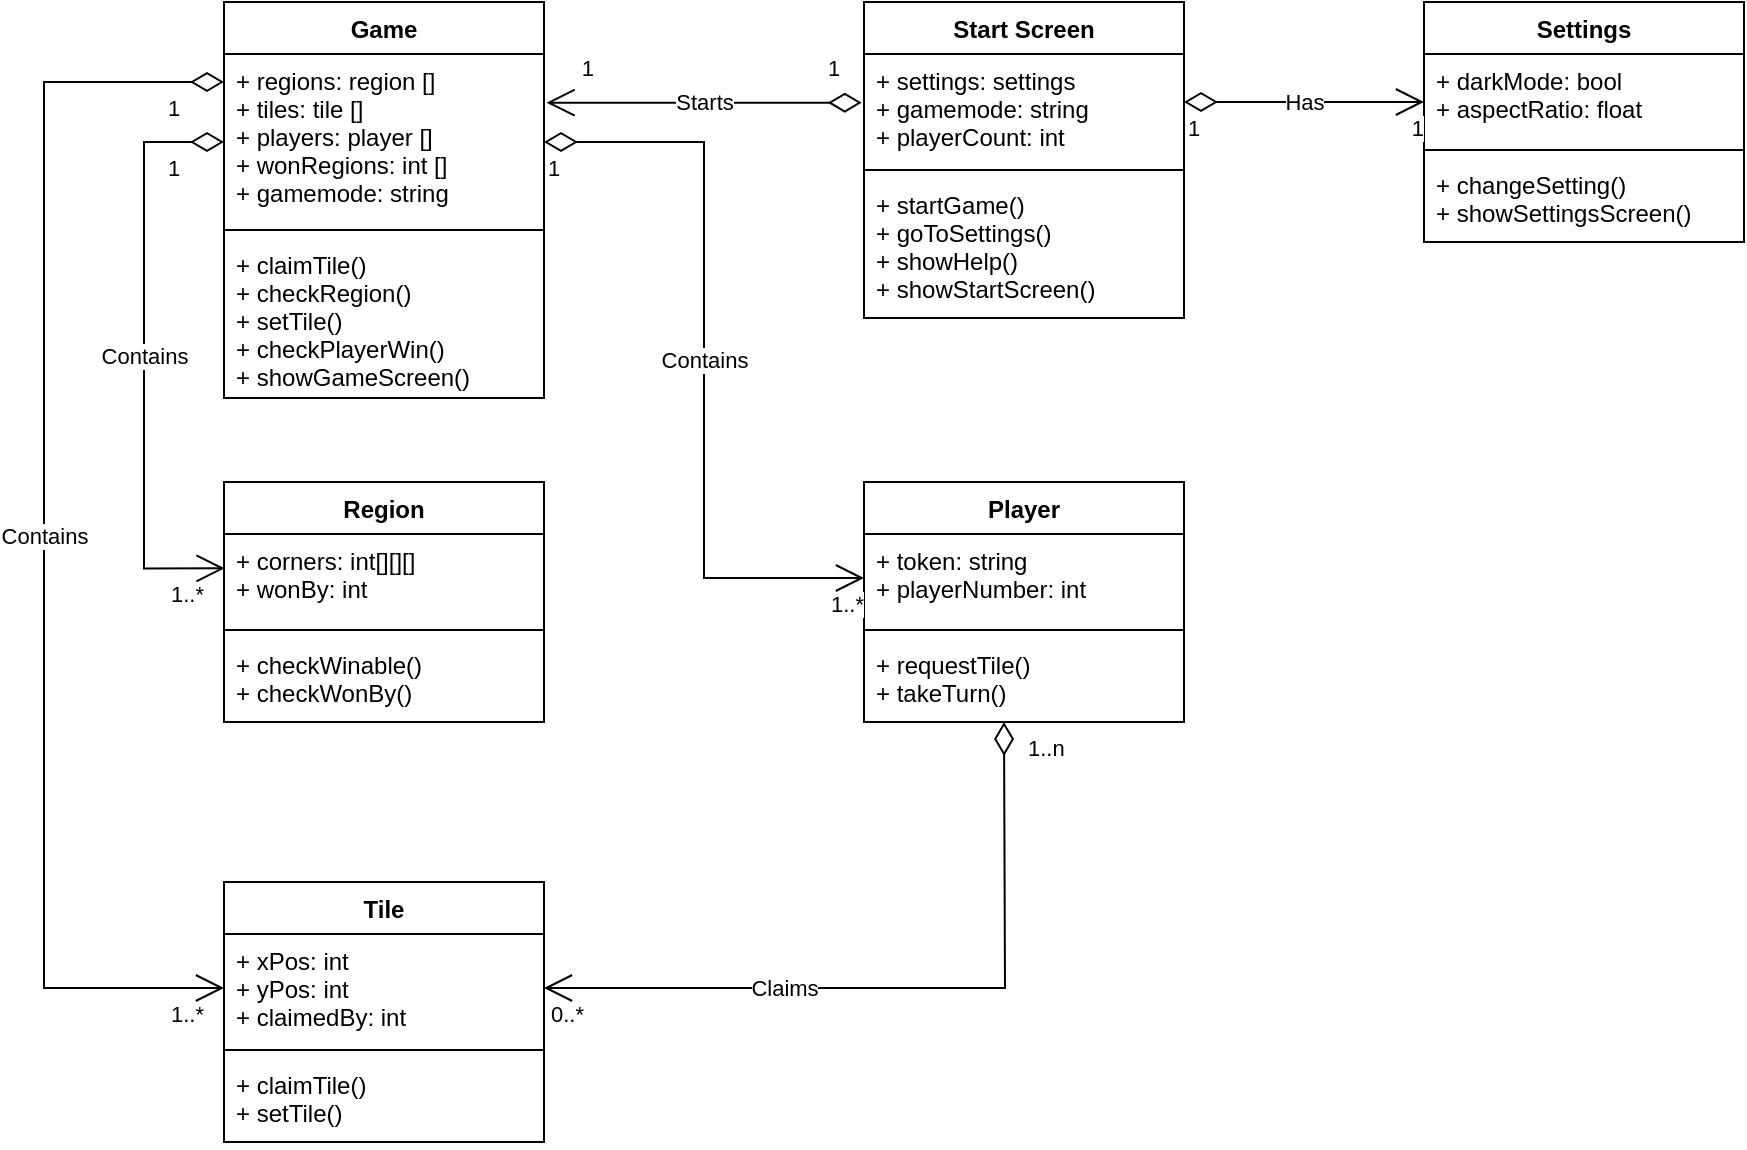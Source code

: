 <mxfile version="19.0.3" type="device"><diagram id="qe8c9_zM7Sns4iL2akPW" name="Page-1"><mxGraphModel dx="1021" dy="651" grid="1" gridSize="10" guides="1" tooltips="1" connect="1" arrows="1" fold="1" page="1" pageScale="1" pageWidth="850" pageHeight="1100" math="0" shadow="0"><root><mxCell id="0"/><mxCell id="1" parent="0"/><mxCell id="msVp0tfT4_o-rkXYjRK--1" value="Game" style="swimlane;fontStyle=1;align=center;verticalAlign=top;childLayout=stackLayout;horizontal=1;startSize=26;horizontalStack=0;resizeParent=1;resizeParentMax=0;resizeLast=0;collapsible=1;marginBottom=0;" parent="1" vertex="1"><mxGeometry x="240" y="80" width="160" height="198" as="geometry"/></mxCell><mxCell id="msVp0tfT4_o-rkXYjRK--2" value="+ regions: region []&#10;+ tiles: tile []&#10;+ players: player []&#10;+ wonRegions: int []&#10;+ gamemode: string" style="text;strokeColor=none;fillColor=none;align=left;verticalAlign=top;spacingLeft=4;spacingRight=4;overflow=hidden;rotatable=0;points=[[0,0.5],[1,0.5]];portConstraint=eastwest;" parent="msVp0tfT4_o-rkXYjRK--1" vertex="1"><mxGeometry y="26" width="160" height="84" as="geometry"/></mxCell><mxCell id="H6b2Er_oR4YNu9z99BCX-46" value="Contains" style="endArrow=open;html=1;endSize=12;startArrow=diamondThin;startSize=14;startFill=0;edgeStyle=orthogonalEdgeStyle;rounded=0;entryX=0;entryY=0.5;entryDx=0;entryDy=0;" edge="1" parent="msVp0tfT4_o-rkXYjRK--1" target="H6b2Er_oR4YNu9z99BCX-2"><mxGeometry relative="1" as="geometry"><mxPoint y="40" as="sourcePoint"/><mxPoint x="160" y="40" as="targetPoint"/><Array as="points"><mxPoint x="-90" y="40"/><mxPoint x="-90" y="493"/></Array></mxGeometry></mxCell><mxCell id="H6b2Er_oR4YNu9z99BCX-47" value="1" style="edgeLabel;resizable=0;html=1;align=left;verticalAlign=top;" connectable="0" vertex="1" parent="H6b2Er_oR4YNu9z99BCX-46"><mxGeometry x="-1" relative="1" as="geometry"><mxPoint x="-30" as="offset"/></mxGeometry></mxCell><mxCell id="H6b2Er_oR4YNu9z99BCX-48" value="1..*" style="edgeLabel;resizable=0;html=1;align=right;verticalAlign=top;" connectable="0" vertex="1" parent="H6b2Er_oR4YNu9z99BCX-46"><mxGeometry x="1" relative="1" as="geometry"><mxPoint x="-10" as="offset"/></mxGeometry></mxCell><mxCell id="H6b2Er_oR4YNu9z99BCX-26" value="Contains" style="endArrow=open;html=1;endSize=12;startArrow=diamondThin;startSize=14;startFill=0;edgeStyle=orthogonalEdgeStyle;rounded=0;entryX=0.002;entryY=0.39;entryDx=0;entryDy=0;entryPerimeter=0;" edge="1" parent="msVp0tfT4_o-rkXYjRK--1" target="msVp0tfT4_o-rkXYjRK--6"><mxGeometry relative="1" as="geometry"><mxPoint y="70" as="sourcePoint"/><mxPoint x="170" y="70" as="targetPoint"/><Array as="points"><mxPoint x="-40" y="70"/><mxPoint x="-40" y="283"/></Array></mxGeometry></mxCell><mxCell id="H6b2Er_oR4YNu9z99BCX-27" value="1" style="edgeLabel;resizable=0;html=1;align=left;verticalAlign=top;" connectable="0" vertex="1" parent="H6b2Er_oR4YNu9z99BCX-26"><mxGeometry x="-1" relative="1" as="geometry"><mxPoint x="-30" as="offset"/></mxGeometry></mxCell><mxCell id="H6b2Er_oR4YNu9z99BCX-28" value="1..*" style="edgeLabel;resizable=0;html=1;align=right;verticalAlign=top;" connectable="0" vertex="1" parent="H6b2Er_oR4YNu9z99BCX-26"><mxGeometry x="1" relative="1" as="geometry"><mxPoint x="-10" as="offset"/></mxGeometry></mxCell><mxCell id="msVp0tfT4_o-rkXYjRK--3" value="" style="line;strokeWidth=1;fillColor=none;align=left;verticalAlign=middle;spacingTop=-1;spacingLeft=3;spacingRight=3;rotatable=0;labelPosition=right;points=[];portConstraint=eastwest;" parent="msVp0tfT4_o-rkXYjRK--1" vertex="1"><mxGeometry y="110" width="160" height="8" as="geometry"/></mxCell><mxCell id="msVp0tfT4_o-rkXYjRK--4" value="+ claimTile()&#10;+ checkRegion()&#10;+ setTile()&#10;+ checkPlayerWin()&#10;+ showGameScreen()" style="text;strokeColor=none;fillColor=none;align=left;verticalAlign=top;spacingLeft=4;spacingRight=4;overflow=hidden;rotatable=0;points=[[0,0.5],[1,0.5]];portConstraint=eastwest;" parent="msVp0tfT4_o-rkXYjRK--1" vertex="1"><mxGeometry y="118" width="160" height="80" as="geometry"/></mxCell><mxCell id="msVp0tfT4_o-rkXYjRK--5" value="Region" style="swimlane;fontStyle=1;align=center;verticalAlign=top;childLayout=stackLayout;horizontal=1;startSize=26;horizontalStack=0;resizeParent=1;resizeParentMax=0;resizeLast=0;collapsible=1;marginBottom=0;" parent="1" vertex="1"><mxGeometry x="240" y="320" width="160" height="120" as="geometry"/></mxCell><mxCell id="msVp0tfT4_o-rkXYjRK--6" value="+ corners: int[][][]&#10;+ wonBy: int" style="text;strokeColor=none;fillColor=none;align=left;verticalAlign=top;spacingLeft=4;spacingRight=4;overflow=hidden;rotatable=0;points=[[0,0.5],[1,0.5]];portConstraint=eastwest;" parent="msVp0tfT4_o-rkXYjRK--5" vertex="1"><mxGeometry y="26" width="160" height="44" as="geometry"/></mxCell><mxCell id="msVp0tfT4_o-rkXYjRK--7" value="" style="line;strokeWidth=1;fillColor=none;align=left;verticalAlign=middle;spacingTop=-1;spacingLeft=3;spacingRight=3;rotatable=0;labelPosition=right;points=[];portConstraint=eastwest;" parent="msVp0tfT4_o-rkXYjRK--5" vertex="1"><mxGeometry y="70" width="160" height="8" as="geometry"/></mxCell><mxCell id="msVp0tfT4_o-rkXYjRK--8" value="+ checkWinable()&#10;+ checkWonBy()" style="text;strokeColor=none;fillColor=none;align=left;verticalAlign=top;spacingLeft=4;spacingRight=4;overflow=hidden;rotatable=0;points=[[0,0.5],[1,0.5]];portConstraint=eastwest;" parent="msVp0tfT4_o-rkXYjRK--5" vertex="1"><mxGeometry y="78" width="160" height="42" as="geometry"/></mxCell><mxCell id="H6b2Er_oR4YNu9z99BCX-1" value="Tile" style="swimlane;fontStyle=1;align=center;verticalAlign=top;childLayout=stackLayout;horizontal=1;startSize=26;horizontalStack=0;resizeParent=1;resizeParentMax=0;resizeLast=0;collapsible=1;marginBottom=0;" vertex="1" parent="1"><mxGeometry x="240" y="520" width="160" height="130" as="geometry"/></mxCell><mxCell id="H6b2Er_oR4YNu9z99BCX-2" value="+ xPos: int&#10;+ yPos: int&#10;+ claimedBy: int" style="text;strokeColor=none;fillColor=none;align=left;verticalAlign=top;spacingLeft=4;spacingRight=4;overflow=hidden;rotatable=0;points=[[0,0.5],[1,0.5]];portConstraint=eastwest;" vertex="1" parent="H6b2Er_oR4YNu9z99BCX-1"><mxGeometry y="26" width="160" height="54" as="geometry"/></mxCell><mxCell id="H6b2Er_oR4YNu9z99BCX-3" value="" style="line;strokeWidth=1;fillColor=none;align=left;verticalAlign=middle;spacingTop=-1;spacingLeft=3;spacingRight=3;rotatable=0;labelPosition=right;points=[];portConstraint=eastwest;" vertex="1" parent="H6b2Er_oR4YNu9z99BCX-1"><mxGeometry y="80" width="160" height="8" as="geometry"/></mxCell><mxCell id="H6b2Er_oR4YNu9z99BCX-4" value="+ claimTile()&#10;+ setTile()" style="text;strokeColor=none;fillColor=none;align=left;verticalAlign=top;spacingLeft=4;spacingRight=4;overflow=hidden;rotatable=0;points=[[0,0.5],[1,0.5]];portConstraint=eastwest;" vertex="1" parent="H6b2Er_oR4YNu9z99BCX-1"><mxGeometry y="88" width="160" height="42" as="geometry"/></mxCell><mxCell id="H6b2Er_oR4YNu9z99BCX-19" value="Player" style="swimlane;fontStyle=1;align=center;verticalAlign=top;childLayout=stackLayout;horizontal=1;startSize=26;horizontalStack=0;resizeParent=1;resizeParentMax=0;resizeLast=0;collapsible=1;marginBottom=0;" vertex="1" parent="1"><mxGeometry x="560" y="320" width="160" height="120" as="geometry"/></mxCell><mxCell id="H6b2Er_oR4YNu9z99BCX-20" value="+ token: string&#10;+ playerNumber: int" style="text;strokeColor=none;fillColor=none;align=left;verticalAlign=top;spacingLeft=4;spacingRight=4;overflow=hidden;rotatable=0;points=[[0,0.5],[1,0.5]];portConstraint=eastwest;" vertex="1" parent="H6b2Er_oR4YNu9z99BCX-19"><mxGeometry y="26" width="160" height="44" as="geometry"/></mxCell><mxCell id="H6b2Er_oR4YNu9z99BCX-21" value="" style="line;strokeWidth=1;fillColor=none;align=left;verticalAlign=middle;spacingTop=-1;spacingLeft=3;spacingRight=3;rotatable=0;labelPosition=right;points=[];portConstraint=eastwest;" vertex="1" parent="H6b2Er_oR4YNu9z99BCX-19"><mxGeometry y="70" width="160" height="8" as="geometry"/></mxCell><mxCell id="H6b2Er_oR4YNu9z99BCX-22" value="+ requestTile()&#10;+ takeTurn()" style="text;strokeColor=none;fillColor=none;align=left;verticalAlign=top;spacingLeft=4;spacingRight=4;overflow=hidden;rotatable=0;points=[[0,0.5],[1,0.5]];portConstraint=eastwest;" vertex="1" parent="H6b2Er_oR4YNu9z99BCX-19"><mxGeometry y="78" width="160" height="42" as="geometry"/></mxCell><mxCell id="H6b2Er_oR4YNu9z99BCX-55" value="Contains" style="endArrow=open;html=1;endSize=12;startArrow=diamondThin;startSize=14;startFill=0;edgeStyle=orthogonalEdgeStyle;rounded=0;entryX=0;entryY=0.5;entryDx=0;entryDy=0;" edge="1" parent="1" target="H6b2Er_oR4YNu9z99BCX-20"><mxGeometry relative="1" as="geometry"><mxPoint x="400" y="150" as="sourcePoint"/><mxPoint x="560" y="150" as="targetPoint"/><Array as="points"><mxPoint x="480" y="150"/><mxPoint x="480" y="368"/></Array></mxGeometry></mxCell><mxCell id="H6b2Er_oR4YNu9z99BCX-56" value="1" style="edgeLabel;resizable=0;html=1;align=left;verticalAlign=top;" connectable="0" vertex="1" parent="H6b2Er_oR4YNu9z99BCX-55"><mxGeometry x="-1" relative="1" as="geometry"/></mxCell><mxCell id="H6b2Er_oR4YNu9z99BCX-57" value="1..*" style="edgeLabel;resizable=0;html=1;align=right;verticalAlign=top;" connectable="0" vertex="1" parent="H6b2Er_oR4YNu9z99BCX-55"><mxGeometry x="1" relative="1" as="geometry"><mxPoint as="offset"/></mxGeometry></mxCell><mxCell id="H6b2Er_oR4YNu9z99BCX-61" value="Start Screen" style="swimlane;fontStyle=1;align=center;verticalAlign=top;childLayout=stackLayout;horizontal=1;startSize=26;horizontalStack=0;resizeParent=1;resizeParentMax=0;resizeLast=0;collapsible=1;marginBottom=0;" vertex="1" parent="1"><mxGeometry x="560" y="80" width="160" height="158" as="geometry"/></mxCell><mxCell id="H6b2Er_oR4YNu9z99BCX-62" value="+ settings: settings&#10;+ gamemode: string&#10;+ playerCount: int" style="text;strokeColor=none;fillColor=none;align=left;verticalAlign=top;spacingLeft=4;spacingRight=4;overflow=hidden;rotatable=0;points=[[0,0.5],[1,0.5]];portConstraint=eastwest;" vertex="1" parent="H6b2Er_oR4YNu9z99BCX-61"><mxGeometry y="26" width="160" height="54" as="geometry"/></mxCell><mxCell id="H6b2Er_oR4YNu9z99BCX-63" value="" style="line;strokeWidth=1;fillColor=none;align=left;verticalAlign=middle;spacingTop=-1;spacingLeft=3;spacingRight=3;rotatable=0;labelPosition=right;points=[];portConstraint=eastwest;" vertex="1" parent="H6b2Er_oR4YNu9z99BCX-61"><mxGeometry y="80" width="160" height="8" as="geometry"/></mxCell><mxCell id="H6b2Er_oR4YNu9z99BCX-64" value="+ startGame()&#10;+ goToSettings()&#10;+ showHelp()&#10;+ showStartScreen()" style="text;strokeColor=none;fillColor=none;align=left;verticalAlign=top;spacingLeft=4;spacingRight=4;overflow=hidden;rotatable=0;points=[[0,0.5],[1,0.5]];portConstraint=eastwest;" vertex="1" parent="H6b2Er_oR4YNu9z99BCX-61"><mxGeometry y="88" width="160" height="70" as="geometry"/></mxCell><mxCell id="H6b2Er_oR4YNu9z99BCX-65" value="Starts" style="endArrow=open;html=1;endSize=12;startArrow=diamondThin;startSize=14;startFill=0;edgeStyle=orthogonalEdgeStyle;rounded=0;entryX=1.008;entryY=0.29;entryDx=0;entryDy=0;entryPerimeter=0;exitX=-0.007;exitY=0.451;exitDx=0;exitDy=0;exitPerimeter=0;" edge="1" parent="1" source="H6b2Er_oR4YNu9z99BCX-62" target="msVp0tfT4_o-rkXYjRK--2"><mxGeometry relative="1" as="geometry"><mxPoint x="550" y="130" as="sourcePoint"/><mxPoint x="430" y="130" as="targetPoint"/><Array as="points"/></mxGeometry></mxCell><mxCell id="H6b2Er_oR4YNu9z99BCX-66" value="1" style="edgeLabel;resizable=0;html=1;align=left;verticalAlign=top;" connectable="0" vertex="1" parent="H6b2Er_oR4YNu9z99BCX-65"><mxGeometry x="-1" relative="1" as="geometry"><mxPoint x="-19" y="-30" as="offset"/></mxGeometry></mxCell><mxCell id="H6b2Er_oR4YNu9z99BCX-67" value="1" style="edgeLabel;resizable=0;html=1;align=right;verticalAlign=top;" connectable="0" vertex="1" parent="H6b2Er_oR4YNu9z99BCX-65"><mxGeometry x="1" relative="1" as="geometry"><mxPoint x="24" y="-30" as="offset"/></mxGeometry></mxCell><mxCell id="H6b2Er_oR4YNu9z99BCX-68" value="Settings" style="swimlane;fontStyle=1;align=center;verticalAlign=top;childLayout=stackLayout;horizontal=1;startSize=26;horizontalStack=0;resizeParent=1;resizeParentMax=0;resizeLast=0;collapsible=1;marginBottom=0;" vertex="1" parent="1"><mxGeometry x="840" y="80" width="160" height="120" as="geometry"/></mxCell><mxCell id="H6b2Er_oR4YNu9z99BCX-69" value="+ darkMode: bool&#10;+ aspectRatio: float" style="text;strokeColor=none;fillColor=none;align=left;verticalAlign=top;spacingLeft=4;spacingRight=4;overflow=hidden;rotatable=0;points=[[0,0.5],[1,0.5]];portConstraint=eastwest;" vertex="1" parent="H6b2Er_oR4YNu9z99BCX-68"><mxGeometry y="26" width="160" height="44" as="geometry"/></mxCell><mxCell id="H6b2Er_oR4YNu9z99BCX-70" value="" style="line;strokeWidth=1;fillColor=none;align=left;verticalAlign=middle;spacingTop=-1;spacingLeft=3;spacingRight=3;rotatable=0;labelPosition=right;points=[];portConstraint=eastwest;" vertex="1" parent="H6b2Er_oR4YNu9z99BCX-68"><mxGeometry y="70" width="160" height="8" as="geometry"/></mxCell><mxCell id="H6b2Er_oR4YNu9z99BCX-71" value="+ changeSetting()&#10;+ showSettingsScreen()" style="text;strokeColor=none;fillColor=none;align=left;verticalAlign=top;spacingLeft=4;spacingRight=4;overflow=hidden;rotatable=0;points=[[0,0.5],[1,0.5]];portConstraint=eastwest;" vertex="1" parent="H6b2Er_oR4YNu9z99BCX-68"><mxGeometry y="78" width="160" height="42" as="geometry"/></mxCell><mxCell id="H6b2Er_oR4YNu9z99BCX-72" value="Has" style="endArrow=open;html=1;endSize=12;startArrow=diamondThin;startSize=14;startFill=0;edgeStyle=orthogonalEdgeStyle;rounded=0;" edge="1" parent="1"><mxGeometry relative="1" as="geometry"><mxPoint x="720" y="130" as="sourcePoint"/><mxPoint x="840" y="130" as="targetPoint"/></mxGeometry></mxCell><mxCell id="H6b2Er_oR4YNu9z99BCX-73" value="1" style="edgeLabel;resizable=0;html=1;align=left;verticalAlign=top;" connectable="0" vertex="1" parent="H6b2Er_oR4YNu9z99BCX-72"><mxGeometry x="-1" relative="1" as="geometry"/></mxCell><mxCell id="H6b2Er_oR4YNu9z99BCX-74" value="1" style="edgeLabel;resizable=0;html=1;align=right;verticalAlign=top;" connectable="0" vertex="1" parent="H6b2Er_oR4YNu9z99BCX-72"><mxGeometry x="1" relative="1" as="geometry"/></mxCell><mxCell id="H6b2Er_oR4YNu9z99BCX-75" value="Claims" style="endArrow=open;html=1;endSize=12;startArrow=diamondThin;startSize=14;startFill=0;edgeStyle=orthogonalEdgeStyle;rounded=0;entryX=1;entryY=0.5;entryDx=0;entryDy=0;" edge="1" parent="1" target="H6b2Er_oR4YNu9z99BCX-2"><mxGeometry x="0.339" relative="1" as="geometry"><mxPoint x="630" y="440" as="sourcePoint"/><mxPoint x="790" y="440" as="targetPoint"/><mxPoint as="offset"/></mxGeometry></mxCell><mxCell id="H6b2Er_oR4YNu9z99BCX-76" value="1..n" style="edgeLabel;resizable=0;html=1;align=left;verticalAlign=top;" connectable="0" vertex="1" parent="H6b2Er_oR4YNu9z99BCX-75"><mxGeometry x="-1" relative="1" as="geometry"><mxPoint x="10" as="offset"/></mxGeometry></mxCell><mxCell id="H6b2Er_oR4YNu9z99BCX-77" value="0..*" style="edgeLabel;resizable=0;html=1;align=right;verticalAlign=top;" connectable="0" vertex="1" parent="H6b2Er_oR4YNu9z99BCX-75"><mxGeometry x="1" relative="1" as="geometry"><mxPoint x="20" as="offset"/></mxGeometry></mxCell></root></mxGraphModel></diagram></mxfile>